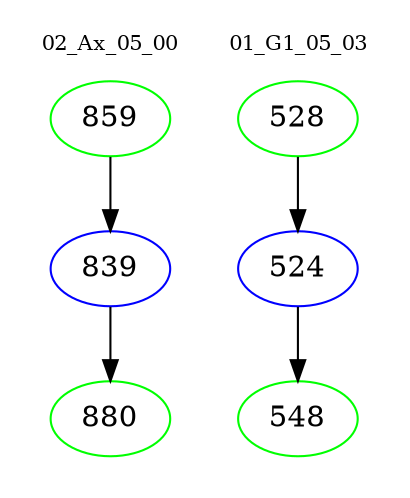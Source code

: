 digraph{
subgraph cluster_0 {
color = white
label = "02_Ax_05_00";
fontsize=10;
T0_859 [label="859", color="green"]
T0_859 -> T0_839 [color="black"]
T0_839 [label="839", color="blue"]
T0_839 -> T0_880 [color="black"]
T0_880 [label="880", color="green"]
}
subgraph cluster_1 {
color = white
label = "01_G1_05_03";
fontsize=10;
T1_528 [label="528", color="green"]
T1_528 -> T1_524 [color="black"]
T1_524 [label="524", color="blue"]
T1_524 -> T1_548 [color="black"]
T1_548 [label="548", color="green"]
}
}

